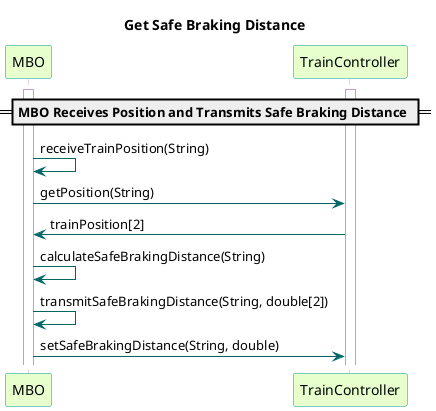 @startuml

title Get Safe Braking Distance

skinparam sequence {
  BackgroundColor transparent
  ParticipantBackgroundColor #e6ffcc
  ParticipantBorderColor 	#049595
  PackageBorderCOlor  #049595
  ArrowColor #006666
  LifeLineBorderColor #c09cd9
}

participant MBO

== MBO Receives Position and Transmits Safe Braking Distance ==
activate TrainController
activate MBO
MBO -> MBO : receiveTrainPosition(String)
MBO -> TrainController : getPosition(String)
TrainController -> MBO : trainPosition[2]
MBO -> MBO : calculateSafeBrakingDistance(String)
MBO -> MBO : transmitSafeBrakingDistance(String, double[2])
MBO -> TrainController : setSafeBrakingDistance(String, double)

@enduml